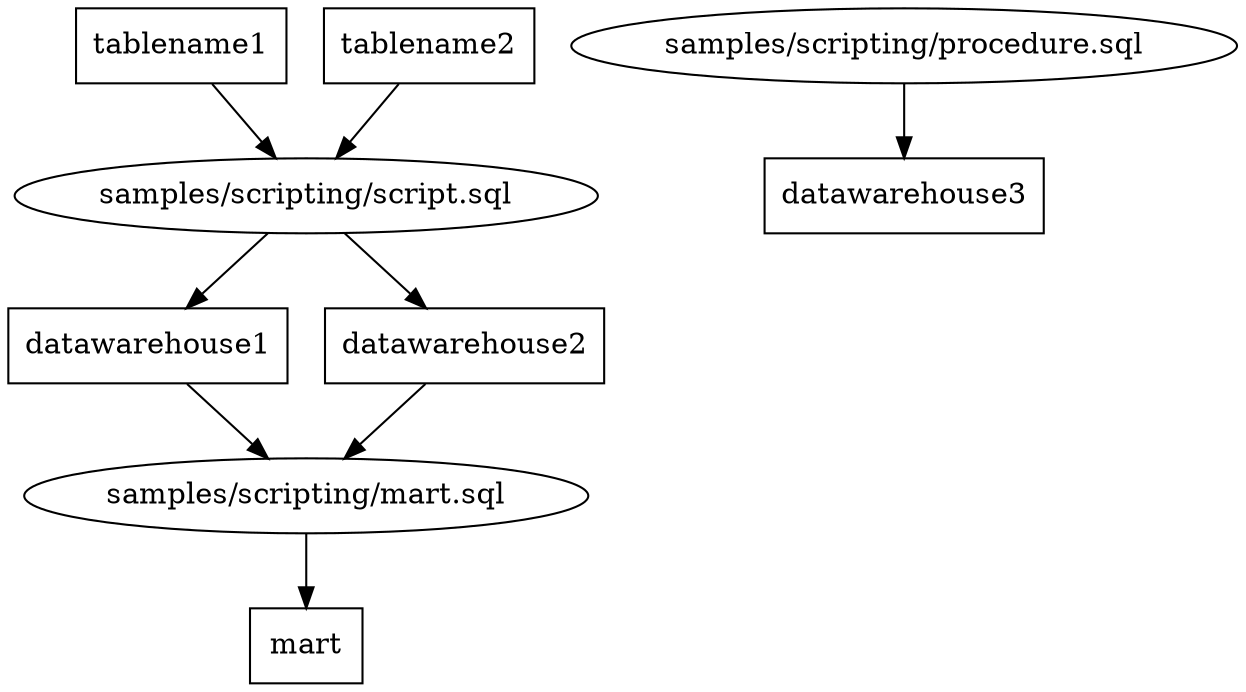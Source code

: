 digraph G {
0 [label="samples/scripting/mart.sql", shape="", type=query];
1 [label="samples/scripting/procedure.sql", shape="", type=query];
2 [label="samples/scripting/script.sql", shape="", type=query];
3 [label=datawarehouse1, shape=box, type=table];
4 [label=datawarehouse2, shape=box, type=table];
5 [label=datawarehouse3, shape=box, type=table];
6 [label=mart, shape=box, type=table];
7 [label=tablename1, shape=box, type=table];
8 [label=tablename2, shape=box, type=table];
0->6 ;
1->5 ;
2->3 ;
2->4 ;
3->0 ;
4->0 ;
7->2 ;
8->2 ;
}
